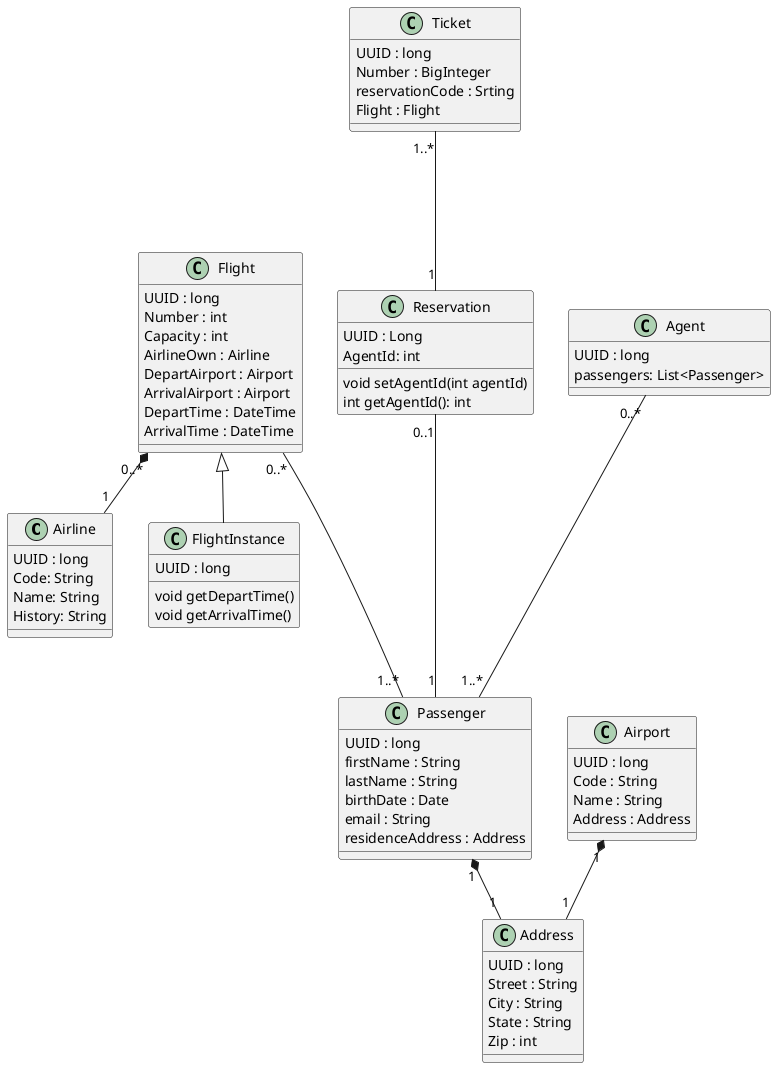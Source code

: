 @startuml

Class Airline {
    UUID : long 
    Code: String 
    Name: String
    History: String 
}

Class Airport{
    UUID : long
    Code : String
    Name : String
    Address : Address
}

Class Address{
    UUID : long
    Street : String
    City : String
    State : String
    Zip : int 
}

Class Flight{
    UUID : long
    Number : int
    Capacity : int
    AirlineOwn : Airline
    DepartAirport : Airport
    ArrivalAirport : Airport
    DepartTime : DateTime
    ArrivalTime : DateTime
}

Class FlightInstance{
    UUID : long
    void getDepartTime()
    void getArrivalTime()
}

'  It has an id, date, list of passengers, list of crew (flight staff), list of pilots (usually there are at least two or more)

Class Passenger {
    UUID : long
    firstName : String
    lastName : String 
    birthDate : Date
    email : String
    residenceAddress : Address
}

Class Reservation {
    UUID : Long
    AgentId: int
    void setAgentId(int agentId)
    int getAgentId(): int
}

Class Agent {
    UUID : long
    passengers: List<Passenger>
}

Class Ticket {
    UUID : long
    Number : BigInteger 
    reservationCode : Srting
    Flight : Flight
}

Airport "1" *-- "1" Address
Flight "0..*" *-- "1" Airline
Flight ^-- FlightInstance
Passenger "1" *-- "1" Address

Reservation "0..1" --- "1" Passenger
Flight "0..*" --- "1..*" Passenger
Ticket "1..*" --- "1" Reservation

Agent "0..*" --- "1..*" Passenger

' 
' Flight "0..many" *-- "1" Airport

' Ticket "1" *-- "1"Flight
' Reservation "1" *-- "many" Ticket

' Airline "1..many" -- "1..many" Airport
@enduml